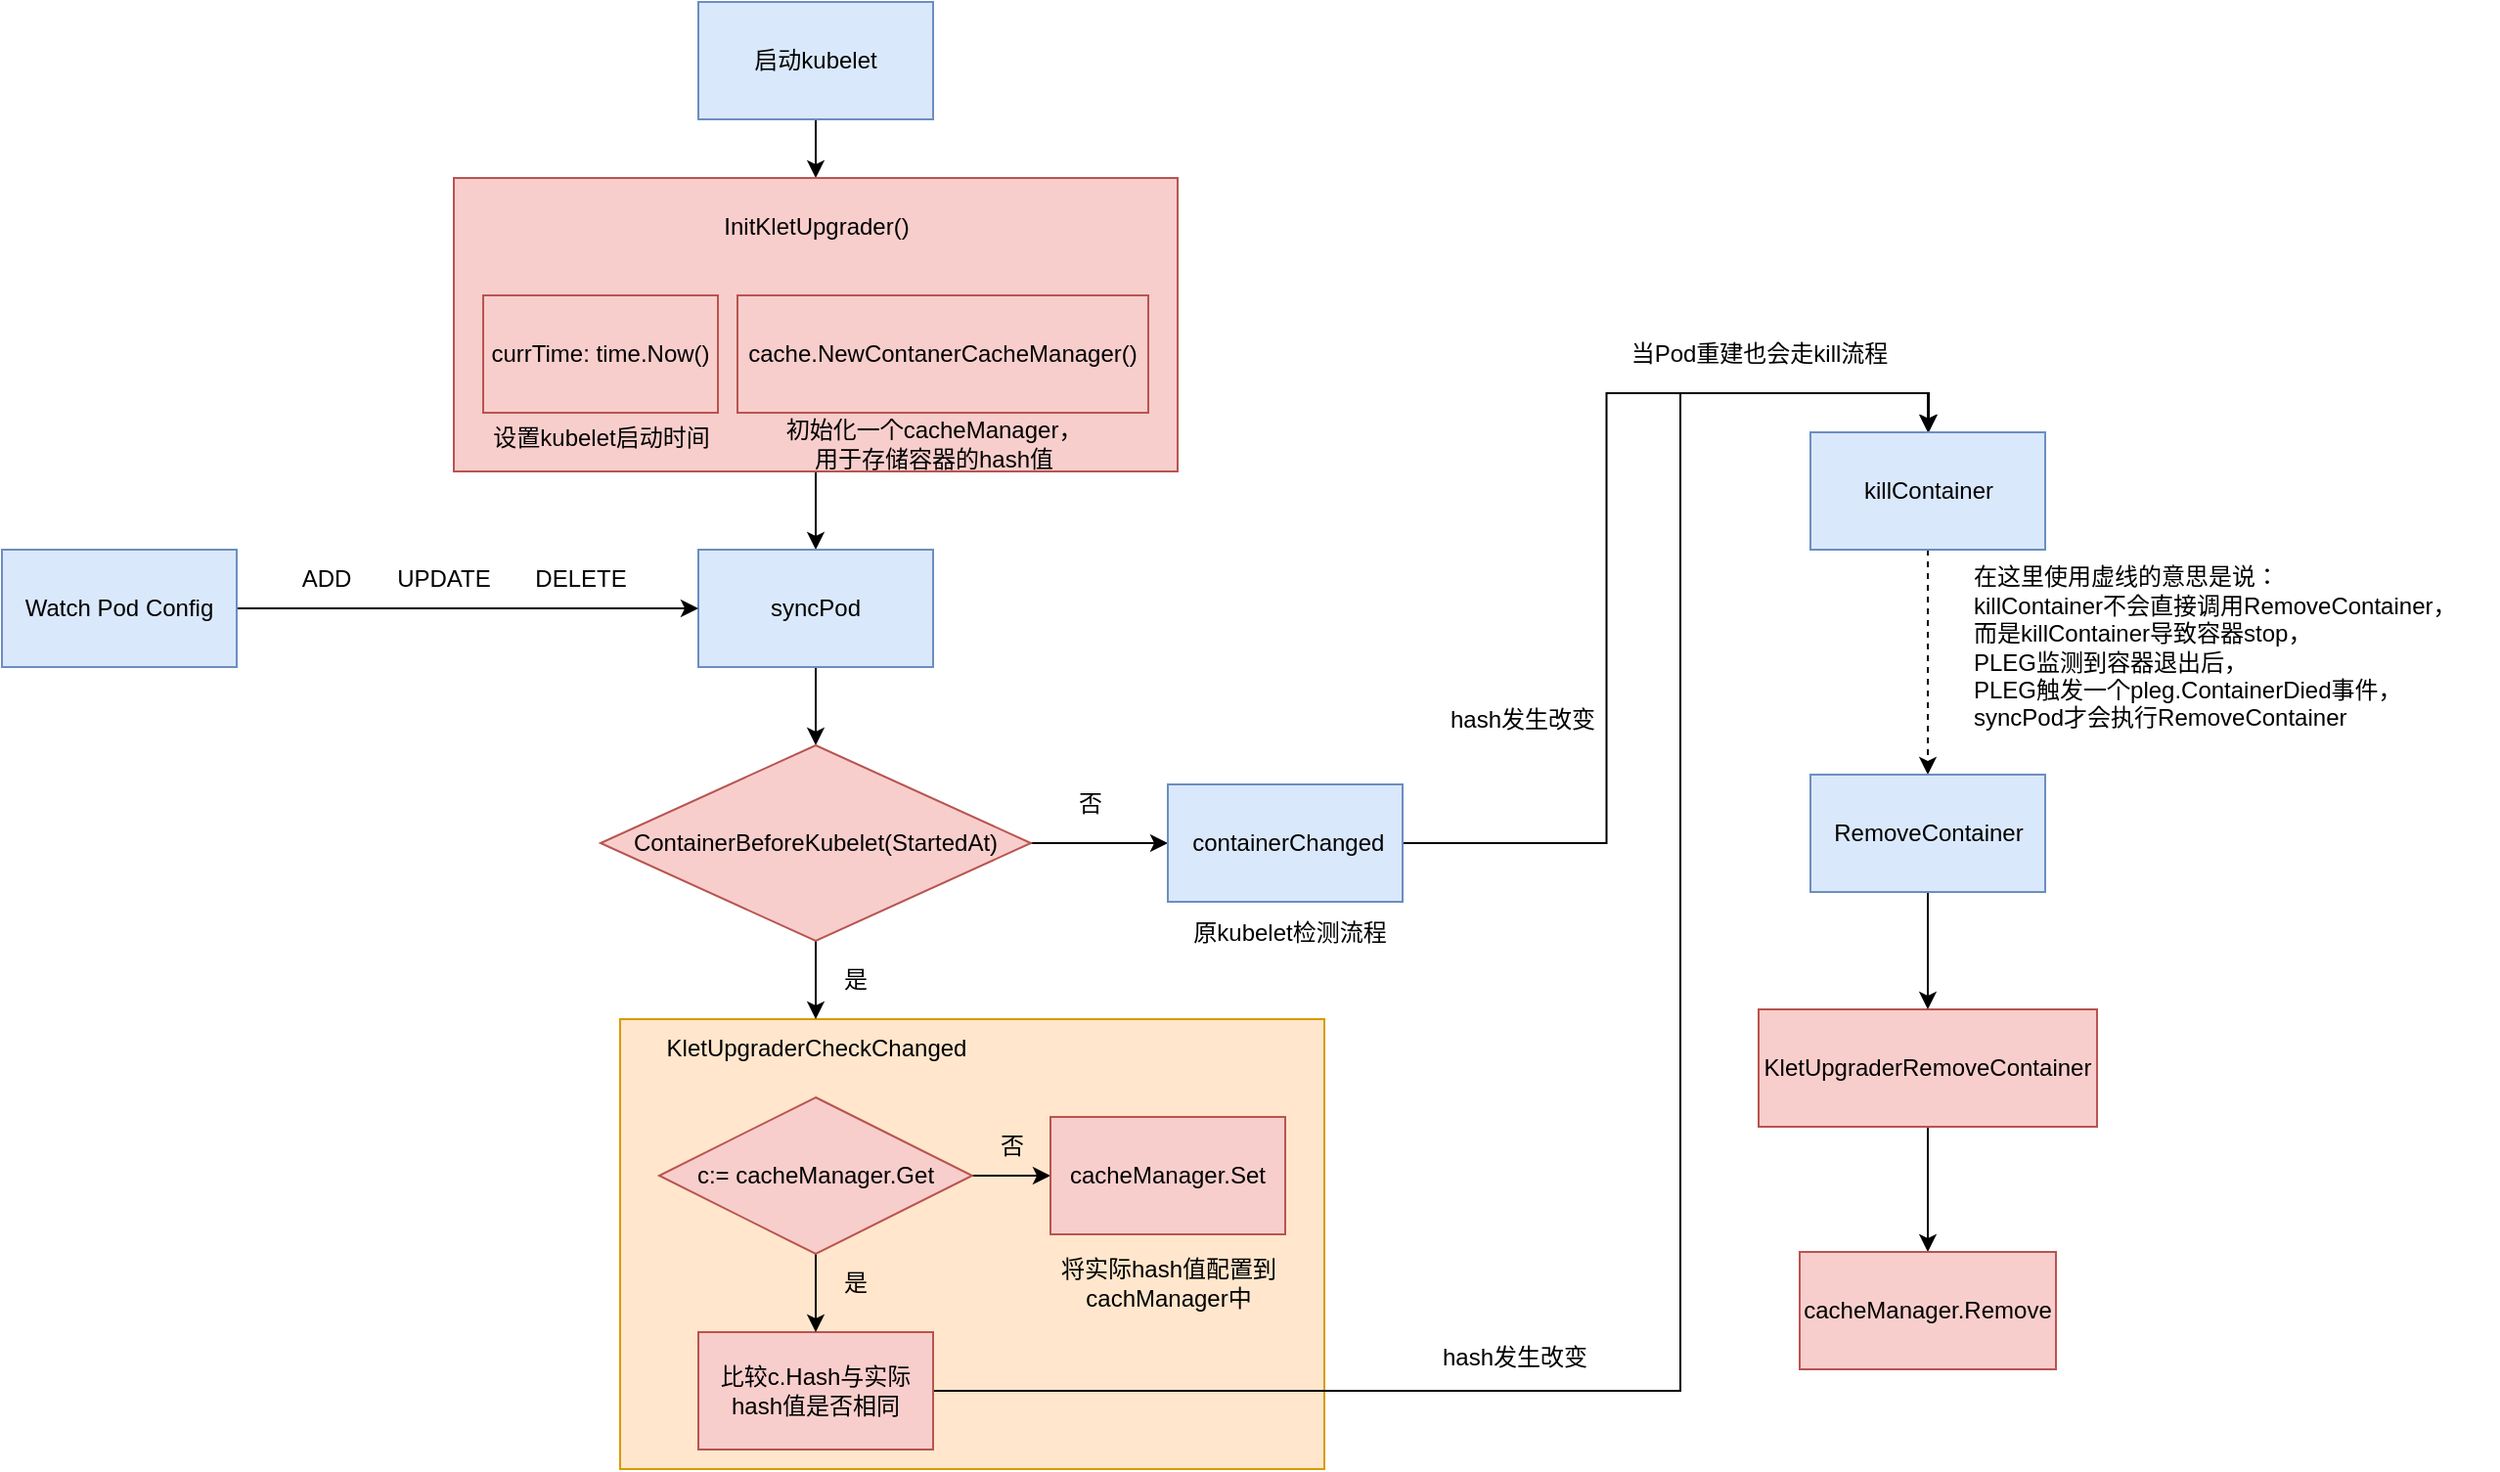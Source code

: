<mxfile version="20.6.2" type="device"><diagram id="X08VomumUoIh8Yne1twp" name="第 1 页"><mxGraphModel dx="1426" dy="685" grid="0" gridSize="10" guides="1" tooltips="1" connect="1" arrows="1" fold="1" page="1" pageScale="1" pageWidth="3300" pageHeight="4681" math="0" shadow="0"><root><mxCell id="0"/><mxCell id="1" parent="0"/><mxCell id="TsyQKbCZCgT8LZnBOGjz-36" value="" style="rounded=0;whiteSpace=wrap;html=1;fillColor=#ffe6cc;strokeColor=#d79b00;" parent="1" vertex="1"><mxGeometry x="330" y="700" width="360" height="230" as="geometry"/></mxCell><mxCell id="TsyQKbCZCgT8LZnBOGjz-11" style="edgeStyle=orthogonalEdgeStyle;rounded=0;orthogonalLoop=1;jettySize=auto;html=1;exitX=0.5;exitY=1;exitDx=0;exitDy=0;entryX=0.5;entryY=0;entryDx=0;entryDy=0;" parent="1" source="TsyQKbCZCgT8LZnBOGjz-1" target="TsyQKbCZCgT8LZnBOGjz-2" edge="1"><mxGeometry relative="1" as="geometry"/></mxCell><mxCell id="TsyQKbCZCgT8LZnBOGjz-1" value="启动kubelet" style="rounded=0;whiteSpace=wrap;html=1;fillColor=#dae8fc;strokeColor=#6c8ebf;" parent="1" vertex="1"><mxGeometry x="370" y="180" width="120" height="60" as="geometry"/></mxCell><mxCell id="TsyQKbCZCgT8LZnBOGjz-12" style="edgeStyle=orthogonalEdgeStyle;rounded=0;orthogonalLoop=1;jettySize=auto;html=1;exitX=0.5;exitY=1;exitDx=0;exitDy=0;entryX=0.5;entryY=0;entryDx=0;entryDy=0;" parent="1" source="TsyQKbCZCgT8LZnBOGjz-2" target="TsyQKbCZCgT8LZnBOGjz-3" edge="1"><mxGeometry relative="1" as="geometry"/></mxCell><mxCell id="TsyQKbCZCgT8LZnBOGjz-2" value="" style="rounded=0;whiteSpace=wrap;html=1;fillColor=#f8cecc;strokeColor=#b85450;" parent="1" vertex="1"><mxGeometry x="245" y="270" width="370" height="150" as="geometry"/></mxCell><mxCell id="TsyQKbCZCgT8LZnBOGjz-13" style="edgeStyle=orthogonalEdgeStyle;rounded=0;orthogonalLoop=1;jettySize=auto;html=1;exitX=0.5;exitY=1;exitDx=0;exitDy=0;entryX=0.5;entryY=0;entryDx=0;entryDy=0;" parent="1" source="TsyQKbCZCgT8LZnBOGjz-3" target="TsyQKbCZCgT8LZnBOGjz-6" edge="1"><mxGeometry relative="1" as="geometry"/></mxCell><mxCell id="TsyQKbCZCgT8LZnBOGjz-3" value="syncPod" style="rounded=0;whiteSpace=wrap;html=1;fillColor=#dae8fc;strokeColor=#6c8ebf;" parent="1" vertex="1"><mxGeometry x="370" y="460" width="120" height="60" as="geometry"/></mxCell><mxCell id="TsyQKbCZCgT8LZnBOGjz-8" style="edgeStyle=orthogonalEdgeStyle;rounded=0;orthogonalLoop=1;jettySize=auto;html=1;exitX=0.5;exitY=1;exitDx=0;exitDy=0;entryX=0.5;entryY=0;entryDx=0;entryDy=0;" parent="1" source="TsyQKbCZCgT8LZnBOGjz-6" edge="1"><mxGeometry relative="1" as="geometry"><mxPoint x="430" y="700" as="targetPoint"/></mxGeometry></mxCell><mxCell id="TsyQKbCZCgT8LZnBOGjz-9" style="edgeStyle=orthogonalEdgeStyle;rounded=0;orthogonalLoop=1;jettySize=auto;html=1;exitX=1;exitY=0.5;exitDx=0;exitDy=0;entryX=0;entryY=0.5;entryDx=0;entryDy=0;" parent="1" source="TsyQKbCZCgT8LZnBOGjz-6" target="TsyQKbCZCgT8LZnBOGjz-7" edge="1"><mxGeometry relative="1" as="geometry"/></mxCell><mxCell id="TsyQKbCZCgT8LZnBOGjz-6" value="ContainerBeforeKubelet(StartedAt)" style="rhombus;whiteSpace=wrap;html=1;fillColor=#f8cecc;strokeColor=#b85450;" parent="1" vertex="1"><mxGeometry x="320" y="560" width="220" height="100" as="geometry"/></mxCell><mxCell id="TsyQKbCZCgT8LZnBOGjz-56" style="edgeStyle=orthogonalEdgeStyle;rounded=0;orthogonalLoop=1;jettySize=auto;html=1;exitX=1;exitY=0.5;exitDx=0;exitDy=0;entryX=0.5;entryY=0;entryDx=0;entryDy=0;" parent="1" source="TsyQKbCZCgT8LZnBOGjz-7" target="TsyQKbCZCgT8LZnBOGjz-51" edge="1"><mxGeometry relative="1" as="geometry"/></mxCell><mxCell id="TsyQKbCZCgT8LZnBOGjz-7" value="&amp;nbsp;containerChanged" style="rounded=0;whiteSpace=wrap;html=1;fillColor=#dae8fc;strokeColor=#6c8ebf;" parent="1" vertex="1"><mxGeometry x="610" y="580" width="120" height="60" as="geometry"/></mxCell><mxCell id="TsyQKbCZCgT8LZnBOGjz-14" value="否" style="text;html=1;align=center;verticalAlign=middle;resizable=0;points=[];autosize=1;strokeColor=none;fillColor=none;" parent="1" vertex="1"><mxGeometry x="550" y="575" width="40" height="30" as="geometry"/></mxCell><mxCell id="TsyQKbCZCgT8LZnBOGjz-15" value="是" style="text;html=1;align=center;verticalAlign=middle;resizable=0;points=[];autosize=1;strokeColor=none;fillColor=none;" parent="1" vertex="1"><mxGeometry x="430" y="665" width="40" height="30" as="geometry"/></mxCell><mxCell id="TsyQKbCZCgT8LZnBOGjz-31" value="currTime: time.Now()" style="rounded=0;whiteSpace=wrap;html=1;fillColor=#f8cecc;strokeColor=#b85450;" parent="1" vertex="1"><mxGeometry x="260" y="330" width="120" height="60" as="geometry"/></mxCell><mxCell id="TsyQKbCZCgT8LZnBOGjz-32" value="cache.NewContanerCacheManager()" style="rounded=0;whiteSpace=wrap;html=1;fillColor=#f8cecc;strokeColor=#b85450;" parent="1" vertex="1"><mxGeometry x="390" y="330" width="210" height="60" as="geometry"/></mxCell><mxCell id="TsyQKbCZCgT8LZnBOGjz-33" value="&lt;span style=&quot;&quot;&gt;InitKletUpgrader()&lt;/span&gt;" style="text;html=1;align=center;verticalAlign=middle;resizable=0;points=[];autosize=1;strokeColor=none;fillColor=none;" parent="1" vertex="1"><mxGeometry x="370" y="280" width="120" height="30" as="geometry"/></mxCell><mxCell id="TsyQKbCZCgT8LZnBOGjz-58" style="edgeStyle=orthogonalEdgeStyle;rounded=0;orthogonalLoop=1;jettySize=auto;html=1;exitX=1;exitY=0.5;exitDx=0;exitDy=0;entryX=0.5;entryY=0;entryDx=0;entryDy=0;" parent="1" source="TsyQKbCZCgT8LZnBOGjz-37" target="TsyQKbCZCgT8LZnBOGjz-51" edge="1"><mxGeometry relative="1" as="geometry"><Array as="points"><mxPoint x="872" y="890"/><mxPoint x="872" y="380"/><mxPoint x="999" y="380"/><mxPoint x="999" y="400"/></Array></mxGeometry></mxCell><mxCell id="TsyQKbCZCgT8LZnBOGjz-37" value="比较c.Hash与实际hash值是否相同" style="rounded=0;whiteSpace=wrap;html=1;fillColor=#f8cecc;strokeColor=#b85450;" parent="1" vertex="1"><mxGeometry x="370" y="860" width="120" height="60" as="geometry"/></mxCell><mxCell id="TsyQKbCZCgT8LZnBOGjz-41" style="edgeStyle=orthogonalEdgeStyle;rounded=0;orthogonalLoop=1;jettySize=auto;html=1;exitX=1;exitY=0.5;exitDx=0;exitDy=0;entryX=0;entryY=0.5;entryDx=0;entryDy=0;" parent="1" source="TsyQKbCZCgT8LZnBOGjz-38" target="TsyQKbCZCgT8LZnBOGjz-39" edge="1"><mxGeometry relative="1" as="geometry"/></mxCell><mxCell id="TsyQKbCZCgT8LZnBOGjz-42" style="edgeStyle=orthogonalEdgeStyle;rounded=0;orthogonalLoop=1;jettySize=auto;html=1;exitX=0.5;exitY=1;exitDx=0;exitDy=0;entryX=0.5;entryY=0;entryDx=0;entryDy=0;" parent="1" source="TsyQKbCZCgT8LZnBOGjz-38" target="TsyQKbCZCgT8LZnBOGjz-37" edge="1"><mxGeometry relative="1" as="geometry"/></mxCell><mxCell id="TsyQKbCZCgT8LZnBOGjz-38" value="c:= cacheManager.Get" style="rhombus;whiteSpace=wrap;html=1;fillColor=#f8cecc;strokeColor=#b85450;" parent="1" vertex="1"><mxGeometry x="350" y="740" width="160" height="80" as="geometry"/></mxCell><mxCell id="TsyQKbCZCgT8LZnBOGjz-39" value="cacheManager.Set" style="rounded=0;whiteSpace=wrap;html=1;fillColor=#f8cecc;strokeColor=#b85450;" parent="1" vertex="1"><mxGeometry x="550" y="750" width="120" height="60" as="geometry"/></mxCell><mxCell id="TsyQKbCZCgT8LZnBOGjz-40" value="&lt;span style=&quot;&quot;&gt;KletUpgraderCheckChanged&lt;/span&gt;" style="text;html=1;align=center;verticalAlign=middle;resizable=0;points=[];autosize=1;strokeColor=none;fillColor=none;" parent="1" vertex="1"><mxGeometry x="340" y="700" width="180" height="30" as="geometry"/></mxCell><mxCell id="TsyQKbCZCgT8LZnBOGjz-43" value="是" style="text;html=1;align=center;verticalAlign=middle;resizable=0;points=[];autosize=1;strokeColor=none;fillColor=none;" parent="1" vertex="1"><mxGeometry x="430" y="820" width="40" height="30" as="geometry"/></mxCell><mxCell id="TsyQKbCZCgT8LZnBOGjz-44" value="否" style="text;html=1;align=center;verticalAlign=middle;resizable=0;points=[];autosize=1;strokeColor=none;fillColor=none;" parent="1" vertex="1"><mxGeometry x="510" y="750" width="40" height="30" as="geometry"/></mxCell><mxCell id="TsyQKbCZCgT8LZnBOGjz-45" value="将实际hash值配置到&lt;br&gt;cachManager中" style="text;html=1;align=center;verticalAlign=middle;resizable=0;points=[];autosize=1;strokeColor=none;fillColor=none;" parent="1" vertex="1"><mxGeometry x="546" y="814.5" width="128" height="41" as="geometry"/></mxCell><mxCell id="TsyQKbCZCgT8LZnBOGjz-46" value="设置kubelet启动时间" style="text;html=1;align=center;verticalAlign=middle;resizable=0;points=[];autosize=1;strokeColor=none;fillColor=none;" parent="1" vertex="1"><mxGeometry x="255.5" y="390" width="129" height="26" as="geometry"/></mxCell><mxCell id="TsyQKbCZCgT8LZnBOGjz-47" value="初始化一个cacheManager，&lt;br&gt;用于存储容器的hash值" style="text;html=1;align=center;verticalAlign=middle;resizable=0;points=[];autosize=1;strokeColor=none;fillColor=none;" parent="1" vertex="1"><mxGeometry x="405" y="385" width="169" height="41" as="geometry"/></mxCell><mxCell id="TsyQKbCZCgT8LZnBOGjz-48" value="原kubelet检测流程" style="text;html=1;align=center;verticalAlign=middle;resizable=0;points=[];autosize=1;strokeColor=none;fillColor=none;" parent="1" vertex="1"><mxGeometry x="613" y="643" width="117" height="26" as="geometry"/></mxCell><mxCell id="Ekf6UQXlWdaxA95qZDJb-3" style="edgeStyle=orthogonalEdgeStyle;rounded=0;orthogonalLoop=1;jettySize=auto;html=1;exitX=0.5;exitY=1;exitDx=0;exitDy=0;entryX=0.5;entryY=0;entryDx=0;entryDy=0;dashed=1;" edge="1" parent="1" source="TsyQKbCZCgT8LZnBOGjz-51" target="Ekf6UQXlWdaxA95qZDJb-1"><mxGeometry relative="1" as="geometry"/></mxCell><mxCell id="TsyQKbCZCgT8LZnBOGjz-51" value="killContainer" style="rounded=0;whiteSpace=wrap;html=1;fillColor=#dae8fc;strokeColor=#6c8ebf;" parent="1" vertex="1"><mxGeometry x="938.5" y="400" width="120" height="60" as="geometry"/></mxCell><mxCell id="TsyQKbCZCgT8LZnBOGjz-61" style="edgeStyle=orthogonalEdgeStyle;rounded=0;orthogonalLoop=1;jettySize=auto;html=1;exitX=0.5;exitY=1;exitDx=0;exitDy=0;" parent="1" source="TsyQKbCZCgT8LZnBOGjz-52" target="TsyQKbCZCgT8LZnBOGjz-54" edge="1"><mxGeometry relative="1" as="geometry"/></mxCell><mxCell id="TsyQKbCZCgT8LZnBOGjz-52" value="KletUpgraderRemoveContainer" style="rounded=0;whiteSpace=wrap;html=1;fillColor=#f8cecc;strokeColor=#b85450;" parent="1" vertex="1"><mxGeometry x="912" y="695" width="173" height="60" as="geometry"/></mxCell><mxCell id="TsyQKbCZCgT8LZnBOGjz-54" value="cacheManager.Remove" style="rounded=0;whiteSpace=wrap;html=1;fillColor=#f8cecc;strokeColor=#b85450;" parent="1" vertex="1"><mxGeometry x="933" y="819" width="131" height="60" as="geometry"/></mxCell><mxCell id="TsyQKbCZCgT8LZnBOGjz-57" value="hash发生改变" style="text;html=1;align=center;verticalAlign=middle;resizable=0;points=[];autosize=1;strokeColor=none;fillColor=none;" parent="1" vertex="1"><mxGeometry x="745" y="534" width="92" height="26" as="geometry"/></mxCell><mxCell id="TsyQKbCZCgT8LZnBOGjz-59" value="hash发生改变" style="text;html=1;align=center;verticalAlign=middle;resizable=0;points=[];autosize=1;strokeColor=none;fillColor=none;" parent="1" vertex="1"><mxGeometry x="741" y="860" width="92" height="26" as="geometry"/></mxCell><mxCell id="TsyQKbCZCgT8LZnBOGjz-62" value="当Pod重建也会走kill流程" style="text;html=1;align=center;verticalAlign=middle;resizable=0;points=[];autosize=1;strokeColor=none;fillColor=none;" parent="1" vertex="1"><mxGeometry x="837" y="347" width="149" height="26" as="geometry"/></mxCell><mxCell id="xDdGaNGWfIoi0RZwzz1z-3" style="edgeStyle=orthogonalEdgeStyle;rounded=0;orthogonalLoop=1;jettySize=auto;html=1;exitX=1;exitY=0.5;exitDx=0;exitDy=0;entryX=0;entryY=0.5;entryDx=0;entryDy=0;" parent="1" source="xDdGaNGWfIoi0RZwzz1z-2" target="TsyQKbCZCgT8LZnBOGjz-3" edge="1"><mxGeometry relative="1" as="geometry"/></mxCell><mxCell id="xDdGaNGWfIoi0RZwzz1z-2" value="Watch Pod Config" style="rounded=0;whiteSpace=wrap;html=1;fillColor=#dae8fc;strokeColor=#6c8ebf;" parent="1" vertex="1"><mxGeometry x="14" y="460" width="120" height="60" as="geometry"/></mxCell><mxCell id="xDdGaNGWfIoi0RZwzz1z-4" value="ADD" style="text;html=1;strokeColor=none;fillColor=none;align=center;verticalAlign=middle;whiteSpace=wrap;rounded=0;" parent="1" vertex="1"><mxGeometry x="150" y="460" width="60" height="30" as="geometry"/></mxCell><mxCell id="xDdGaNGWfIoi0RZwzz1z-5" value="UPDATE" style="text;html=1;strokeColor=none;fillColor=none;align=center;verticalAlign=middle;whiteSpace=wrap;rounded=0;" parent="1" vertex="1"><mxGeometry x="210" y="460" width="60" height="30" as="geometry"/></mxCell><mxCell id="xDdGaNGWfIoi0RZwzz1z-6" value="DELETE" style="text;html=1;strokeColor=none;fillColor=none;align=center;verticalAlign=middle;whiteSpace=wrap;rounded=0;" parent="1" vertex="1"><mxGeometry x="280" y="460" width="60" height="30" as="geometry"/></mxCell><mxCell id="Ekf6UQXlWdaxA95qZDJb-4" style="edgeStyle=orthogonalEdgeStyle;rounded=0;orthogonalLoop=1;jettySize=auto;html=1;exitX=0.5;exitY=1;exitDx=0;exitDy=0;entryX=0.5;entryY=0;entryDx=0;entryDy=0;" edge="1" parent="1" source="Ekf6UQXlWdaxA95qZDJb-1" target="TsyQKbCZCgT8LZnBOGjz-52"><mxGeometry relative="1" as="geometry"/></mxCell><mxCell id="Ekf6UQXlWdaxA95qZDJb-1" value="RemoveContainer" style="rounded=0;whiteSpace=wrap;html=1;fillColor=#dae8fc;strokeColor=#6c8ebf;" vertex="1" parent="1"><mxGeometry x="938.5" y="575" width="120" height="60" as="geometry"/></mxCell><mxCell id="Ekf6UQXlWdaxA95qZDJb-5" value="在这里使用虚线的意思是说：&lt;br&gt;killContainer不会直接调用RemoveContainer，&lt;br&gt;而是killContainer导致容器stop，&lt;br&gt;PLEG监测到容器退出后，&lt;br&gt;PLEG触发一个pleg.ContainerDied事件，&lt;br&gt;syncPod才会执行RemoveContainer" style="text;html=1;align=left;verticalAlign=middle;resizable=0;points=[];autosize=1;strokeColor=none;fillColor=none;" vertex="1" parent="1"><mxGeometry x="1020" y="460" width="270" height="100" as="geometry"/></mxCell></root></mxGraphModel></diagram></mxfile>
